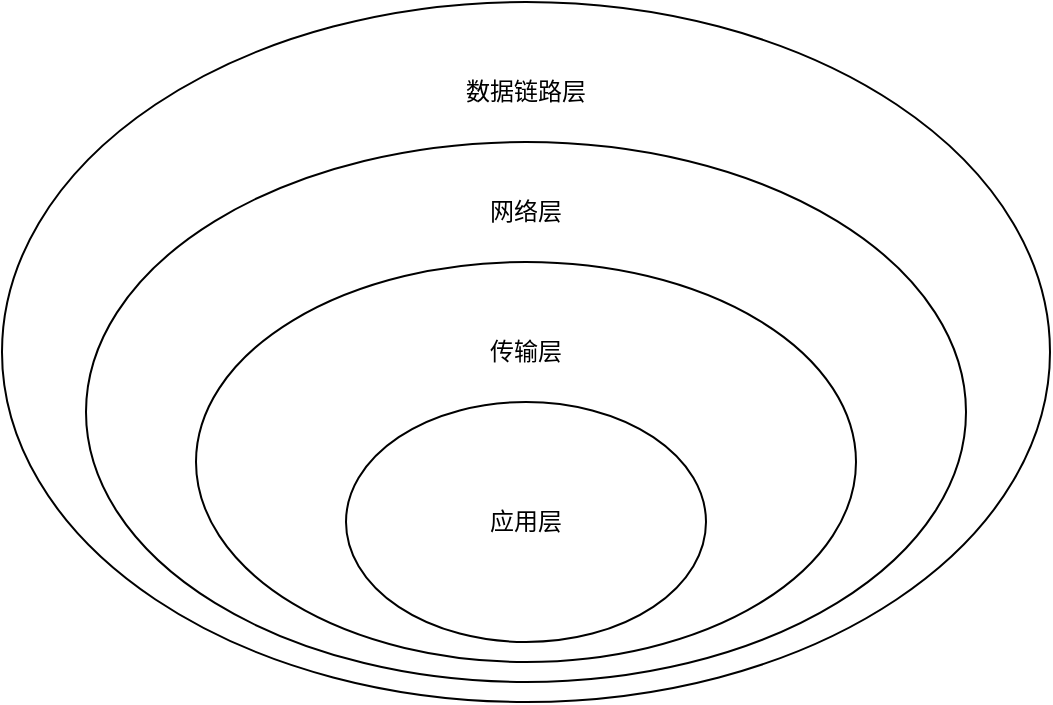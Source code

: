 <mxfile version="15.5.9" type="device"><diagram id="Jil5Z0RXjoV479tjpVfT" name="第 1 页"><mxGraphModel dx="1422" dy="706" grid="1" gridSize="10" guides="1" tooltips="1" connect="1" arrows="1" fold="1" page="1" pageScale="1" pageWidth="827" pageHeight="1169" math="0" shadow="0"><root><mxCell id="0"/><mxCell id="1" parent="0"/><mxCell id="WZZzUxT-e8Wvvg7Z2ReX-8" value="" style="ellipse;whiteSpace=wrap;html=1;" vertex="1" parent="1"><mxGeometry x="152" y="540" width="524" height="350" as="geometry"/></mxCell><mxCell id="WZZzUxT-e8Wvvg7Z2ReX-6" value="" style="ellipse;whiteSpace=wrap;html=1;" vertex="1" parent="1"><mxGeometry x="194" y="610" width="440" height="270" as="geometry"/></mxCell><mxCell id="WZZzUxT-e8Wvvg7Z2ReX-4" value="" style="ellipse;whiteSpace=wrap;html=1;" vertex="1" parent="1"><mxGeometry x="249" y="670" width="330" height="200" as="geometry"/></mxCell><mxCell id="WZZzUxT-e8Wvvg7Z2ReX-3" value="应用层" style="ellipse;whiteSpace=wrap;html=1;" vertex="1" parent="1"><mxGeometry x="324" y="740" width="180" height="120" as="geometry"/></mxCell><mxCell id="WZZzUxT-e8Wvvg7Z2ReX-5" value="传输层" style="text;html=1;strokeColor=none;fillColor=none;align=center;verticalAlign=middle;whiteSpace=wrap;rounded=0;" vertex="1" parent="1"><mxGeometry x="384" y="700" width="60" height="30" as="geometry"/></mxCell><mxCell id="WZZzUxT-e8Wvvg7Z2ReX-7" value="网络层" style="text;html=1;strokeColor=none;fillColor=none;align=center;verticalAlign=middle;whiteSpace=wrap;rounded=0;" vertex="1" parent="1"><mxGeometry x="384" y="630" width="60" height="30" as="geometry"/></mxCell><mxCell id="WZZzUxT-e8Wvvg7Z2ReX-9" value="数据链路层" style="text;html=1;strokeColor=none;fillColor=none;align=center;verticalAlign=middle;whiteSpace=wrap;rounded=0;" vertex="1" parent="1"><mxGeometry x="376" y="570" width="76" height="30" as="geometry"/></mxCell></root></mxGraphModel></diagram></mxfile>